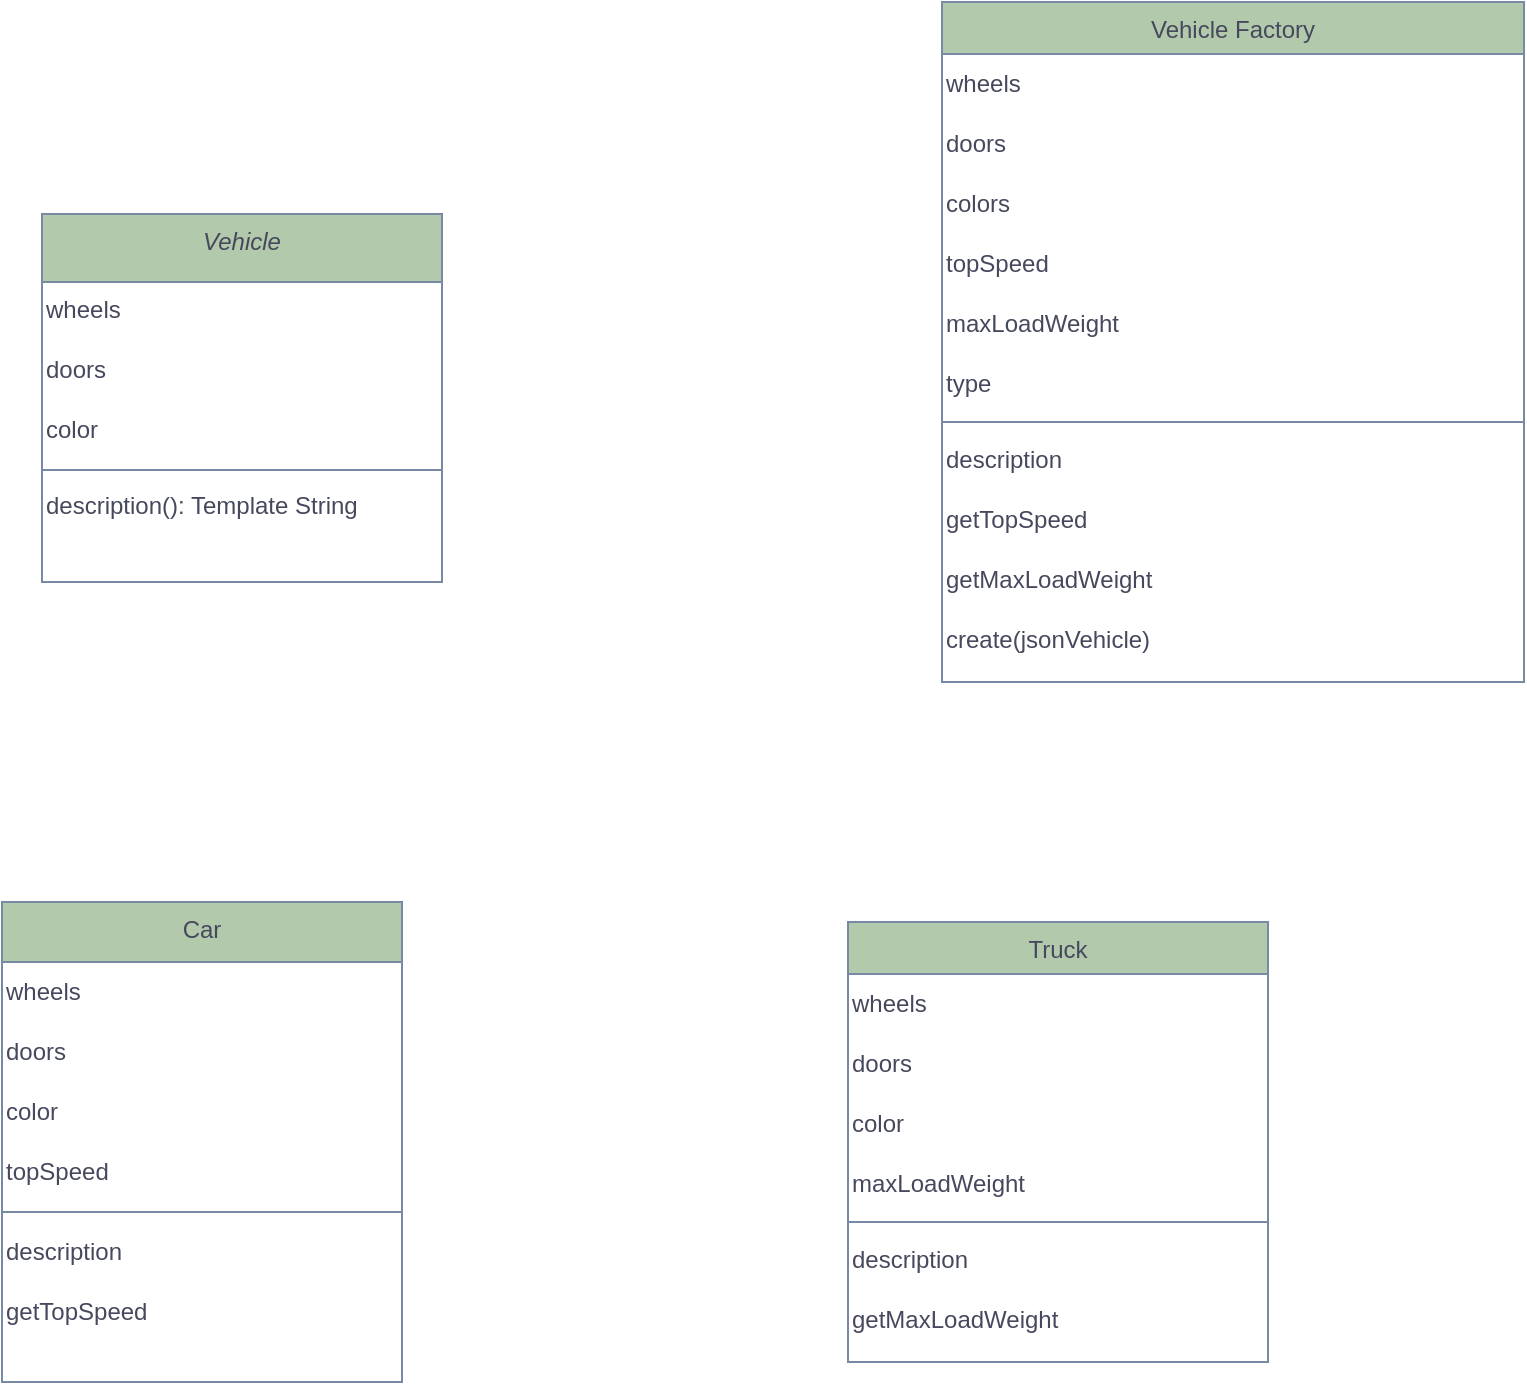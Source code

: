 <mxfile version="24.0.7" type="github">
  <diagram id="C5RBs43oDa-KdzZeNtuy" name="Page-1">
    <mxGraphModel dx="1232" dy="1113" grid="1" gridSize="10" guides="1" tooltips="1" connect="1" arrows="1" fold="1" page="1" pageScale="1" pageWidth="827" pageHeight="1169" background="none" math="0" shadow="0">
      <root>
        <mxCell id="WIyWlLk6GJQsqaUBKTNV-0" />
        <mxCell id="WIyWlLk6GJQsqaUBKTNV-1" parent="WIyWlLk6GJQsqaUBKTNV-0" />
        <mxCell id="zkfFHV4jXpPFQw0GAbJ--0" value="Vehicle" style="swimlane;fontStyle=2;align=center;verticalAlign=top;childLayout=stackLayout;horizontal=1;startSize=34;horizontalStack=0;resizeParent=1;resizeLast=0;collapsible=1;marginBottom=0;rounded=0;shadow=0;strokeWidth=1;labelBackgroundColor=none;fillColor=#B2C9AB;strokeColor=#788AA3;fontColor=#46495D;" parent="WIyWlLk6GJQsqaUBKTNV-1" vertex="1">
          <mxGeometry x="80" y="116" width="200" height="184" as="geometry">
            <mxRectangle x="230" y="140" width="160" height="26" as="alternateBounds" />
          </mxGeometry>
        </mxCell>
        <mxCell id="avCwv5TrrSZpBt8yLDUz-12" value="wheels" style="text;align=left;verticalAlign=top;resizable=0;points=[];autosize=1;strokeColor=none;fillColor=none;fontColor=#46495D;" vertex="1" parent="zkfFHV4jXpPFQw0GAbJ--0">
          <mxGeometry y="34" width="200" height="30" as="geometry" />
        </mxCell>
        <mxCell id="avCwv5TrrSZpBt8yLDUz-4" value="doors" style="text;align=left;verticalAlign=top;resizable=0;points=[];autosize=1;strokeColor=none;fillColor=none;labelBackgroundColor=none;fontColor=#46495D;" vertex="1" parent="zkfFHV4jXpPFQw0GAbJ--0">
          <mxGeometry y="64" width="200" height="30" as="geometry" />
        </mxCell>
        <mxCell id="avCwv5TrrSZpBt8yLDUz-3" value="color" style="text;align=left;verticalAlign=top;resizable=0;points=[];autosize=1;strokeColor=none;fillColor=none;labelBackgroundColor=none;fontColor=#46495D;" vertex="1" parent="zkfFHV4jXpPFQw0GAbJ--0">
          <mxGeometry y="94" width="200" height="30" as="geometry" />
        </mxCell>
        <mxCell id="zkfFHV4jXpPFQw0GAbJ--4" value="" style="line;html=1;strokeWidth=1;align=left;verticalAlign=middle;spacingTop=-1;spacingLeft=3;spacingRight=3;rotatable=0;labelPosition=right;points=[];portConstraint=eastwest;labelBackgroundColor=none;fillColor=#B2C9AB;strokeColor=#788AA3;fontColor=#46495D;" parent="zkfFHV4jXpPFQw0GAbJ--0" vertex="1">
          <mxGeometry y="124" width="200" height="8" as="geometry" />
        </mxCell>
        <mxCell id="avCwv5TrrSZpBt8yLDUz-13" value="description(): Template String" style="text;align=left;verticalAlign=top;resizable=0;points=[];autosize=1;strokeColor=none;fillColor=none;fontColor=#46495D;" vertex="1" parent="zkfFHV4jXpPFQw0GAbJ--0">
          <mxGeometry y="132" width="200" height="30" as="geometry" />
        </mxCell>
        <mxCell id="zkfFHV4jXpPFQw0GAbJ--6" value="Car" style="swimlane;fontStyle=0;align=center;verticalAlign=top;childLayout=stackLayout;horizontal=1;startSize=30;horizontalStack=0;resizeParent=1;resizeLast=0;collapsible=1;marginBottom=0;rounded=0;shadow=0;strokeWidth=1;labelBackgroundColor=none;fillColor=#B2C9AB;strokeColor=#788AA3;fontColor=#46495D;" parent="WIyWlLk6GJQsqaUBKTNV-1" vertex="1">
          <mxGeometry x="60" y="460" width="200" height="240" as="geometry">
            <mxRectangle x="130" y="380" width="160" height="26" as="alternateBounds" />
          </mxGeometry>
        </mxCell>
        <mxCell id="avCwv5TrrSZpBt8yLDUz-14" value="wheels" style="text;html=1;align=left;verticalAlign=middle;resizable=0;points=[];autosize=1;strokeColor=none;fillColor=none;fontColor=#46495D;" vertex="1" parent="zkfFHV4jXpPFQw0GAbJ--6">
          <mxGeometry y="30" width="200" height="30" as="geometry" />
        </mxCell>
        <mxCell id="avCwv5TrrSZpBt8yLDUz-15" value="doors" style="text;html=1;align=left;verticalAlign=middle;resizable=0;points=[];autosize=1;strokeColor=none;fillColor=none;fontColor=#46495D;" vertex="1" parent="zkfFHV4jXpPFQw0GAbJ--6">
          <mxGeometry y="60" width="200" height="30" as="geometry" />
        </mxCell>
        <mxCell id="avCwv5TrrSZpBt8yLDUz-16" value="color" style="text;html=1;align=left;verticalAlign=middle;resizable=0;points=[];autosize=1;strokeColor=none;fillColor=none;fontColor=#46495D;" vertex="1" parent="zkfFHV4jXpPFQw0GAbJ--6">
          <mxGeometry y="90" width="200" height="30" as="geometry" />
        </mxCell>
        <mxCell id="avCwv5TrrSZpBt8yLDUz-17" value="topSpeed" style="text;html=1;align=left;verticalAlign=middle;resizable=0;points=[];autosize=1;strokeColor=none;fillColor=none;fontColor=#46495D;" vertex="1" parent="zkfFHV4jXpPFQw0GAbJ--6">
          <mxGeometry y="120" width="200" height="30" as="geometry" />
        </mxCell>
        <mxCell id="zkfFHV4jXpPFQw0GAbJ--9" value="" style="line;html=1;strokeWidth=1;align=left;verticalAlign=middle;spacingTop=-1;spacingLeft=3;spacingRight=3;rotatable=0;labelPosition=right;points=[];portConstraint=eastwest;labelBackgroundColor=none;fillColor=#B2C9AB;strokeColor=#788AA3;fontColor=#46495D;" parent="zkfFHV4jXpPFQw0GAbJ--6" vertex="1">
          <mxGeometry y="150" width="200" height="10" as="geometry" />
        </mxCell>
        <mxCell id="avCwv5TrrSZpBt8yLDUz-19" value="description" style="text;html=1;align=left;verticalAlign=middle;resizable=0;points=[];autosize=1;strokeColor=none;fillColor=none;fontColor=#46495D;" vertex="1" parent="zkfFHV4jXpPFQw0GAbJ--6">
          <mxGeometry y="160" width="200" height="30" as="geometry" />
        </mxCell>
        <mxCell id="avCwv5TrrSZpBt8yLDUz-20" value="getTopSpeed" style="text;html=1;align=left;verticalAlign=middle;resizable=0;points=[];autosize=1;strokeColor=none;fillColor=none;fontColor=#46495D;" vertex="1" parent="zkfFHV4jXpPFQw0GAbJ--6">
          <mxGeometry y="190" width="200" height="30" as="geometry" />
        </mxCell>
        <mxCell id="zkfFHV4jXpPFQw0GAbJ--13" value="Truck" style="swimlane;fontStyle=0;align=center;verticalAlign=top;childLayout=stackLayout;horizontal=1;startSize=26;horizontalStack=0;resizeParent=1;resizeLast=0;collapsible=1;marginBottom=0;rounded=0;shadow=0;strokeWidth=1;labelBackgroundColor=none;fillColor=#B2C9AB;strokeColor=#788AA3;fontColor=#46495D;" parent="WIyWlLk6GJQsqaUBKTNV-1" vertex="1">
          <mxGeometry x="483" y="470" width="210" height="220" as="geometry">
            <mxRectangle x="340" y="380" width="170" height="26" as="alternateBounds" />
          </mxGeometry>
        </mxCell>
        <mxCell id="avCwv5TrrSZpBt8yLDUz-2" value="wheels" style="text;html=1;align=left;verticalAlign=middle;resizable=0;points=[];autosize=1;strokeColor=none;fillColor=none;labelBackgroundColor=none;fontColor=#46495D;" vertex="1" parent="zkfFHV4jXpPFQw0GAbJ--13">
          <mxGeometry y="26" width="210" height="30" as="geometry" />
        </mxCell>
        <mxCell id="avCwv5TrrSZpBt8yLDUz-25" value="doors" style="text;html=1;align=left;verticalAlign=middle;resizable=0;points=[];autosize=1;strokeColor=none;fillColor=none;fontColor=#46495D;" vertex="1" parent="zkfFHV4jXpPFQw0GAbJ--13">
          <mxGeometry y="56" width="210" height="30" as="geometry" />
        </mxCell>
        <mxCell id="avCwv5TrrSZpBt8yLDUz-26" value="color" style="text;html=1;align=left;verticalAlign=middle;resizable=0;points=[];autosize=1;strokeColor=none;fillColor=none;fontColor=#46495D;" vertex="1" parent="zkfFHV4jXpPFQw0GAbJ--13">
          <mxGeometry y="86" width="210" height="30" as="geometry" />
        </mxCell>
        <mxCell id="avCwv5TrrSZpBt8yLDUz-27" value="maxLoadWeight" style="text;html=1;align=left;verticalAlign=middle;resizable=0;points=[];autosize=1;strokeColor=none;fillColor=none;fontColor=#46495D;" vertex="1" parent="zkfFHV4jXpPFQw0GAbJ--13">
          <mxGeometry y="116" width="210" height="30" as="geometry" />
        </mxCell>
        <mxCell id="zkfFHV4jXpPFQw0GAbJ--15" value="" style="line;html=1;strokeWidth=1;align=left;verticalAlign=middle;spacingTop=-1;spacingLeft=3;spacingRight=3;rotatable=0;labelPosition=right;points=[];portConstraint=eastwest;labelBackgroundColor=none;fillColor=#B2C9AB;strokeColor=#788AA3;fontColor=#46495D;" parent="zkfFHV4jXpPFQw0GAbJ--13" vertex="1">
          <mxGeometry y="146" width="210" height="8" as="geometry" />
        </mxCell>
        <mxCell id="avCwv5TrrSZpBt8yLDUz-23" value="description" style="text;html=1;align=left;verticalAlign=middle;resizable=0;points=[];autosize=1;strokeColor=none;fillColor=none;fontColor=#46495D;" vertex="1" parent="zkfFHV4jXpPFQw0GAbJ--13">
          <mxGeometry y="154" width="210" height="30" as="geometry" />
        </mxCell>
        <mxCell id="avCwv5TrrSZpBt8yLDUz-24" value="getMaxLoadWeight" style="text;html=1;align=left;verticalAlign=middle;resizable=0;points=[];autosize=1;strokeColor=none;fillColor=none;fontColor=#46495D;" vertex="1" parent="zkfFHV4jXpPFQw0GAbJ--13">
          <mxGeometry y="184" width="210" height="30" as="geometry" />
        </mxCell>
        <mxCell id="zkfFHV4jXpPFQw0GAbJ--17" value="Vehicle Factory" style="swimlane;fontStyle=0;align=center;verticalAlign=top;childLayout=stackLayout;horizontal=1;startSize=26;horizontalStack=0;resizeParent=1;resizeLast=0;collapsible=1;marginBottom=0;rounded=0;shadow=0;strokeWidth=1;labelBackgroundColor=none;fillColor=#B2C9AB;strokeColor=#788AA3;fontColor=#46495D;" parent="WIyWlLk6GJQsqaUBKTNV-1" vertex="1">
          <mxGeometry x="530" y="10" width="291" height="340" as="geometry">
            <mxRectangle x="550" y="140" width="160" height="26" as="alternateBounds" />
          </mxGeometry>
        </mxCell>
        <mxCell id="avCwv5TrrSZpBt8yLDUz-21" value="&lt;div&gt;wheels&lt;/div&gt;" style="text;html=1;align=left;verticalAlign=middle;resizable=0;points=[];autosize=1;strokeColor=none;fillColor=none;fontColor=#46495D;" vertex="1" parent="zkfFHV4jXpPFQw0GAbJ--17">
          <mxGeometry y="26" width="291" height="30" as="geometry" />
        </mxCell>
        <mxCell id="avCwv5TrrSZpBt8yLDUz-29" value="doors" style="text;html=1;align=left;verticalAlign=middle;resizable=0;points=[];autosize=1;strokeColor=none;fillColor=none;fontColor=#46495D;" vertex="1" parent="zkfFHV4jXpPFQw0GAbJ--17">
          <mxGeometry y="56" width="291" height="30" as="geometry" />
        </mxCell>
        <mxCell id="avCwv5TrrSZpBt8yLDUz-31" value="colors" style="text;html=1;align=left;verticalAlign=middle;resizable=0;points=[];autosize=1;strokeColor=none;fillColor=none;fontColor=#46495D;" vertex="1" parent="zkfFHV4jXpPFQw0GAbJ--17">
          <mxGeometry y="86" width="291" height="30" as="geometry" />
        </mxCell>
        <mxCell id="avCwv5TrrSZpBt8yLDUz-30" value="topSpeed" style="text;html=1;align=left;verticalAlign=middle;resizable=0;points=[];autosize=1;strokeColor=none;fillColor=none;fontColor=#46495D;" vertex="1" parent="zkfFHV4jXpPFQw0GAbJ--17">
          <mxGeometry y="116" width="291" height="30" as="geometry" />
        </mxCell>
        <mxCell id="avCwv5TrrSZpBt8yLDUz-33" value="maxLoadWeight" style="text;html=1;align=left;verticalAlign=middle;resizable=0;points=[];autosize=1;strokeColor=none;fillColor=none;fontColor=#46495D;" vertex="1" parent="zkfFHV4jXpPFQw0GAbJ--17">
          <mxGeometry y="146" width="291" height="30" as="geometry" />
        </mxCell>
        <mxCell id="avCwv5TrrSZpBt8yLDUz-32" value="type" style="text;html=1;align=left;verticalAlign=middle;resizable=0;points=[];autosize=1;strokeColor=none;fillColor=none;fontColor=#46495D;" vertex="1" parent="zkfFHV4jXpPFQw0GAbJ--17">
          <mxGeometry y="176" width="291" height="30" as="geometry" />
        </mxCell>
        <mxCell id="zkfFHV4jXpPFQw0GAbJ--23" value="" style="line;html=1;strokeWidth=1;align=left;verticalAlign=middle;spacingTop=-1;spacingLeft=3;spacingRight=3;rotatable=0;labelPosition=right;points=[];portConstraint=eastwest;labelBackgroundColor=none;fillColor=#B2C9AB;strokeColor=#788AA3;fontColor=#46495D;" parent="zkfFHV4jXpPFQw0GAbJ--17" vertex="1">
          <mxGeometry y="206" width="291" height="8" as="geometry" />
        </mxCell>
        <mxCell id="avCwv5TrrSZpBt8yLDUz-22" value="description" style="text;html=1;align=left;verticalAlign=middle;resizable=0;points=[];autosize=1;strokeColor=none;fillColor=none;fontColor=#46495D;" vertex="1" parent="zkfFHV4jXpPFQw0GAbJ--17">
          <mxGeometry y="214" width="291" height="30" as="geometry" />
        </mxCell>
        <mxCell id="avCwv5TrrSZpBt8yLDUz-34" value="getTopSpeed" style="text;html=1;align=left;verticalAlign=middle;resizable=0;points=[];autosize=1;strokeColor=none;fillColor=none;fontColor=#46495D;" vertex="1" parent="zkfFHV4jXpPFQw0GAbJ--17">
          <mxGeometry y="244" width="291" height="30" as="geometry" />
        </mxCell>
        <mxCell id="avCwv5TrrSZpBt8yLDUz-35" value="getMaxLoadWeight" style="text;html=1;align=left;verticalAlign=middle;resizable=0;points=[];autosize=1;strokeColor=none;fillColor=none;fontColor=#46495D;" vertex="1" parent="zkfFHV4jXpPFQw0GAbJ--17">
          <mxGeometry y="274" width="291" height="30" as="geometry" />
        </mxCell>
        <mxCell id="avCwv5TrrSZpBt8yLDUz-36" value="create(jsonVehicle)" style="text;html=1;align=left;verticalAlign=middle;resizable=0;points=[];autosize=1;strokeColor=none;fillColor=none;fontColor=#46495D;" vertex="1" parent="zkfFHV4jXpPFQw0GAbJ--17">
          <mxGeometry y="304" width="291" height="30" as="geometry" />
        </mxCell>
      </root>
    </mxGraphModel>
  </diagram>
</mxfile>
